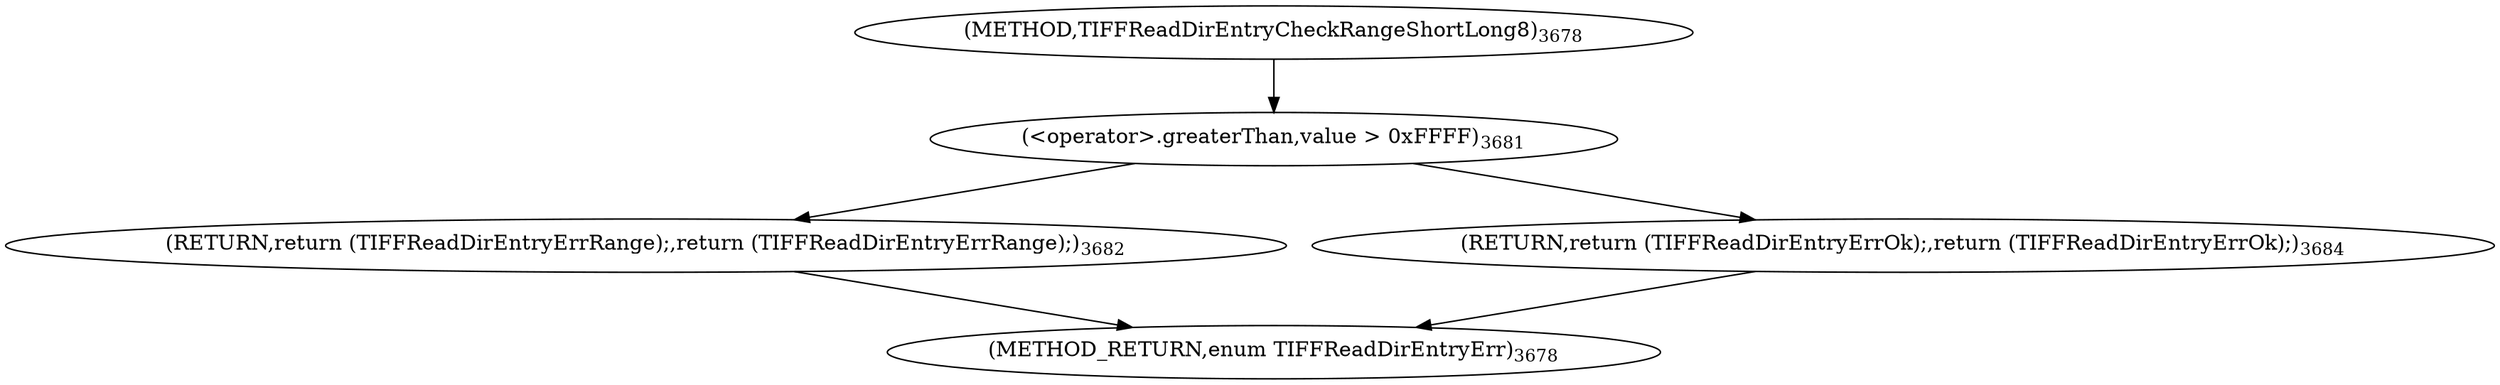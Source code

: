 digraph "TIFFReadDirEntryCheckRangeShortLong8" {  
"87645" [label = <(&lt;operator&gt;.greaterThan,value &gt; 0xFFFF)<SUB>3681</SUB>> ]
"87649" [label = <(RETURN,return (TIFFReadDirEntryErrRange);,return (TIFFReadDirEntryErrRange);)<SUB>3682</SUB>> ]
"87653" [label = <(RETURN,return (TIFFReadDirEntryErrOk);,return (TIFFReadDirEntryErrOk);)<SUB>3684</SUB>> ]
"87641" [label = <(METHOD,TIFFReadDirEntryCheckRangeShortLong8)<SUB>3678</SUB>> ]
"87655" [label = <(METHOD_RETURN,enum TIFFReadDirEntryErr)<SUB>3678</SUB>> ]
  "87645" -> "87649" 
  "87645" -> "87653" 
  "87649" -> "87655" 
  "87653" -> "87655" 
  "87641" -> "87645" 
}
